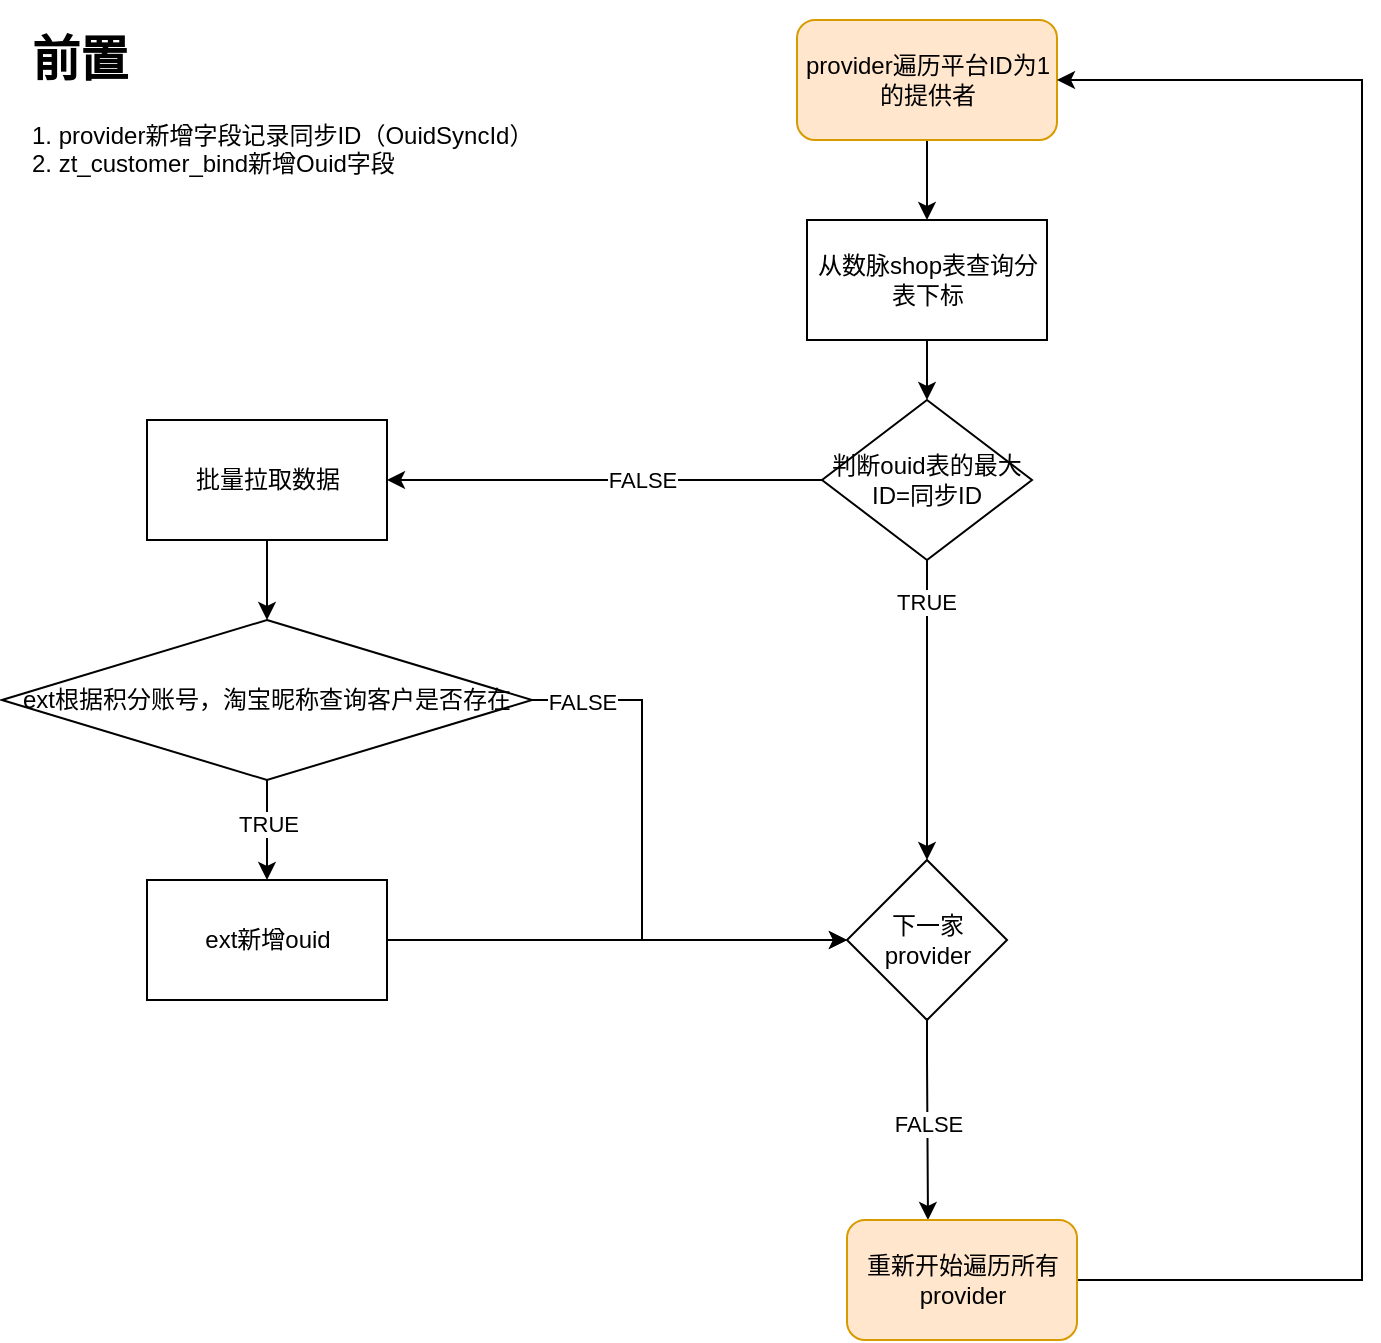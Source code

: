 <mxfile version="14.9.6" type="github">
  <diagram id="I122SE7lPOgU0XPG9THC" name="第 1 页">
    <mxGraphModel dx="1422" dy="794" grid="1" gridSize="10" guides="1" tooltips="1" connect="1" arrows="1" fold="1" page="1" pageScale="1" pageWidth="827" pageHeight="1169" math="0" shadow="0">
      <root>
        <mxCell id="0" />
        <mxCell id="1" parent="0" />
        <mxCell id="WVvvgctKNfWPRjZpKwjH-1" value="" style="edgeStyle=orthogonalEdgeStyle;rounded=0;orthogonalLoop=1;jettySize=auto;html=1;" edge="1" parent="1" source="WVvvgctKNfWPRjZpKwjH-2" target="WVvvgctKNfWPRjZpKwjH-4">
          <mxGeometry relative="1" as="geometry" />
        </mxCell>
        <mxCell id="WVvvgctKNfWPRjZpKwjH-2" value="provider遍历平台ID为1的提供者" style="rounded=1;whiteSpace=wrap;html=1;fillColor=#ffe6cc;strokeColor=#d79b00;" vertex="1" parent="1">
          <mxGeometry x="397.5" y="20" width="130" height="60" as="geometry" />
        </mxCell>
        <mxCell id="WVvvgctKNfWPRjZpKwjH-3" value="" style="edgeStyle=orthogonalEdgeStyle;rounded=0;orthogonalLoop=1;jettySize=auto;html=1;" edge="1" parent="1" source="WVvvgctKNfWPRjZpKwjH-4" target="WVvvgctKNfWPRjZpKwjH-10">
          <mxGeometry relative="1" as="geometry" />
        </mxCell>
        <mxCell id="WVvvgctKNfWPRjZpKwjH-4" value="从数脉shop表查询分表下标" style="rounded=0;whiteSpace=wrap;html=1;" vertex="1" parent="1">
          <mxGeometry x="402.5" y="120" width="120" height="60" as="geometry" />
        </mxCell>
        <mxCell id="WVvvgctKNfWPRjZpKwjH-5" value="&lt;h1&gt;前置&lt;/h1&gt;&lt;div&gt;&lt;/div&gt;&lt;span style=&quot;text-align: center&quot;&gt;1. provider新增字段记录同步ID（OuidSyncId）&lt;br&gt;2. zt_customer_bind新增Ouid字段&lt;br&gt;&lt;/span&gt;" style="text;html=1;strokeColor=none;fillColor=none;spacing=5;spacingTop=-20;whiteSpace=wrap;overflow=hidden;rounded=0;" vertex="1" parent="1">
          <mxGeometry x="10" y="20" width="260" height="120" as="geometry" />
        </mxCell>
        <mxCell id="WVvvgctKNfWPRjZpKwjH-8" value="" style="edgeStyle=orthogonalEdgeStyle;rounded=0;orthogonalLoop=1;jettySize=auto;html=1;" edge="1" parent="1" source="WVvvgctKNfWPRjZpKwjH-10" target="WVvvgctKNfWPRjZpKwjH-19">
          <mxGeometry relative="1" as="geometry" />
        </mxCell>
        <mxCell id="WVvvgctKNfWPRjZpKwjH-9" value="FALSE" style="edgeLabel;html=1;align=center;verticalAlign=middle;resizable=0;points=[];" vertex="1" connectable="0" parent="WVvvgctKNfWPRjZpKwjH-8">
          <mxGeometry x="-0.294" y="2" relative="1" as="geometry">
            <mxPoint x="-13" y="-2" as="offset" />
          </mxGeometry>
        </mxCell>
        <mxCell id="WVvvgctKNfWPRjZpKwjH-41" style="edgeStyle=orthogonalEdgeStyle;rounded=0;orthogonalLoop=1;jettySize=auto;html=1;entryX=0.5;entryY=0;entryDx=0;entryDy=0;" edge="1" parent="1" source="WVvvgctKNfWPRjZpKwjH-10" target="WVvvgctKNfWPRjZpKwjH-17">
          <mxGeometry relative="1" as="geometry" />
        </mxCell>
        <mxCell id="WVvvgctKNfWPRjZpKwjH-42" value="TRUE" style="edgeLabel;html=1;align=center;verticalAlign=middle;resizable=0;points=[];" vertex="1" connectable="0" parent="WVvvgctKNfWPRjZpKwjH-41">
          <mxGeometry x="-0.72" y="-1" relative="1" as="geometry">
            <mxPoint as="offset" />
          </mxGeometry>
        </mxCell>
        <mxCell id="WVvvgctKNfWPRjZpKwjH-10" value="判断ouid表的最大ID=同步ID" style="rhombus;whiteSpace=wrap;html=1;" vertex="1" parent="1">
          <mxGeometry x="410" y="210" width="105" height="80" as="geometry" />
        </mxCell>
        <mxCell id="WVvvgctKNfWPRjZpKwjH-11" value="" style="edgeStyle=orthogonalEdgeStyle;rounded=0;orthogonalLoop=1;jettySize=auto;html=1;exitX=0.5;exitY=1;exitDx=0;exitDy=0;" edge="1" parent="1" target="WVvvgctKNfWPRjZpKwjH-14" source="WVvvgctKNfWPRjZpKwjH-17">
          <mxGeometry relative="1" as="geometry">
            <mxPoint x="345" y="500" as="sourcePoint" />
            <Array as="points">
              <mxPoint x="463" y="540" />
              <mxPoint x="463" y="540" />
            </Array>
          </mxGeometry>
        </mxCell>
        <mxCell id="WVvvgctKNfWPRjZpKwjH-12" value="FALSE" style="edgeLabel;html=1;align=center;verticalAlign=middle;resizable=0;points=[];" vertex="1" connectable="0" parent="WVvvgctKNfWPRjZpKwjH-11">
          <mxGeometry x="-0.256" y="2" relative="1" as="geometry">
            <mxPoint x="-2" y="15" as="offset" />
          </mxGeometry>
        </mxCell>
        <mxCell id="WVvvgctKNfWPRjZpKwjH-13" style="edgeStyle=orthogonalEdgeStyle;rounded=0;orthogonalLoop=1;jettySize=auto;html=1;entryX=1;entryY=0.5;entryDx=0;entryDy=0;exitX=1;exitY=0.5;exitDx=0;exitDy=0;" edge="1" parent="1" source="WVvvgctKNfWPRjZpKwjH-14" target="WVvvgctKNfWPRjZpKwjH-2">
          <mxGeometry relative="1" as="geometry">
            <Array as="points">
              <mxPoint x="680" y="650" />
              <mxPoint x="680" y="50" />
            </Array>
          </mxGeometry>
        </mxCell>
        <mxCell id="WVvvgctKNfWPRjZpKwjH-14" value="重新开始遍历所有provider" style="rounded=1;whiteSpace=wrap;html=1;fillColor=#ffe6cc;strokeColor=#d79b00;" vertex="1" parent="1">
          <mxGeometry x="422.5" y="620" width="115" height="60" as="geometry" />
        </mxCell>
        <mxCell id="WVvvgctKNfWPRjZpKwjH-17" value="&lt;span&gt;下一家provider&lt;/span&gt;" style="rhombus;whiteSpace=wrap;html=1;" vertex="1" parent="1">
          <mxGeometry x="422.5" y="440" width="80" height="80" as="geometry" />
        </mxCell>
        <mxCell id="WVvvgctKNfWPRjZpKwjH-25" value="" style="edgeStyle=orthogonalEdgeStyle;rounded=0;orthogonalLoop=1;jettySize=auto;html=1;" edge="1" parent="1" source="WVvvgctKNfWPRjZpKwjH-19" target="WVvvgctKNfWPRjZpKwjH-24">
          <mxGeometry relative="1" as="geometry" />
        </mxCell>
        <mxCell id="WVvvgctKNfWPRjZpKwjH-19" value="批量拉取数据" style="rounded=0;whiteSpace=wrap;html=1;" vertex="1" parent="1">
          <mxGeometry x="72.5" y="220" width="120" height="60" as="geometry" />
        </mxCell>
        <mxCell id="WVvvgctKNfWPRjZpKwjH-28" style="edgeStyle=orthogonalEdgeStyle;rounded=0;orthogonalLoop=1;jettySize=auto;html=1;entryX=0.5;entryY=0;entryDx=0;entryDy=0;" edge="1" parent="1" source="WVvvgctKNfWPRjZpKwjH-24" target="WVvvgctKNfWPRjZpKwjH-26">
          <mxGeometry relative="1" as="geometry" />
        </mxCell>
        <mxCell id="WVvvgctKNfWPRjZpKwjH-29" value="TRUE" style="edgeLabel;html=1;align=center;verticalAlign=middle;resizable=0;points=[];" vertex="1" connectable="0" parent="WVvvgctKNfWPRjZpKwjH-28">
          <mxGeometry x="-0.694" relative="1" as="geometry">
            <mxPoint y="14" as="offset" />
          </mxGeometry>
        </mxCell>
        <mxCell id="WVvvgctKNfWPRjZpKwjH-39" style="edgeStyle=orthogonalEdgeStyle;rounded=0;orthogonalLoop=1;jettySize=auto;html=1;entryX=0;entryY=0.5;entryDx=0;entryDy=0;" edge="1" parent="1" source="WVvvgctKNfWPRjZpKwjH-24" target="WVvvgctKNfWPRjZpKwjH-17">
          <mxGeometry relative="1" as="geometry">
            <Array as="points">
              <mxPoint x="320" y="360" />
              <mxPoint x="320" y="480" />
            </Array>
          </mxGeometry>
        </mxCell>
        <mxCell id="WVvvgctKNfWPRjZpKwjH-40" value="FALSE" style="edgeLabel;html=1;align=center;verticalAlign=middle;resizable=0;points=[];" vertex="1" connectable="0" parent="WVvvgctKNfWPRjZpKwjH-39">
          <mxGeometry x="-0.4" y="1" relative="1" as="geometry">
            <mxPoint x="-31" y="-28" as="offset" />
          </mxGeometry>
        </mxCell>
        <mxCell id="WVvvgctKNfWPRjZpKwjH-24" value="&lt;span style=&quot;text-align: left&quot;&gt;ext根据积分账号，淘宝昵称查询客户是否存在&lt;/span&gt;" style="rhombus;whiteSpace=wrap;html=1;" vertex="1" parent="1">
          <mxGeometry y="320" width="265" height="80" as="geometry" />
        </mxCell>
        <mxCell id="WVvvgctKNfWPRjZpKwjH-43" style="edgeStyle=orthogonalEdgeStyle;rounded=0;orthogonalLoop=1;jettySize=auto;html=1;" edge="1" parent="1" source="WVvvgctKNfWPRjZpKwjH-26" target="WVvvgctKNfWPRjZpKwjH-17">
          <mxGeometry relative="1" as="geometry" />
        </mxCell>
        <mxCell id="WVvvgctKNfWPRjZpKwjH-26" value="ext新增ouid" style="rounded=0;whiteSpace=wrap;html=1;" vertex="1" parent="1">
          <mxGeometry x="72.5" y="450" width="120" height="60" as="geometry" />
        </mxCell>
      </root>
    </mxGraphModel>
  </diagram>
</mxfile>
